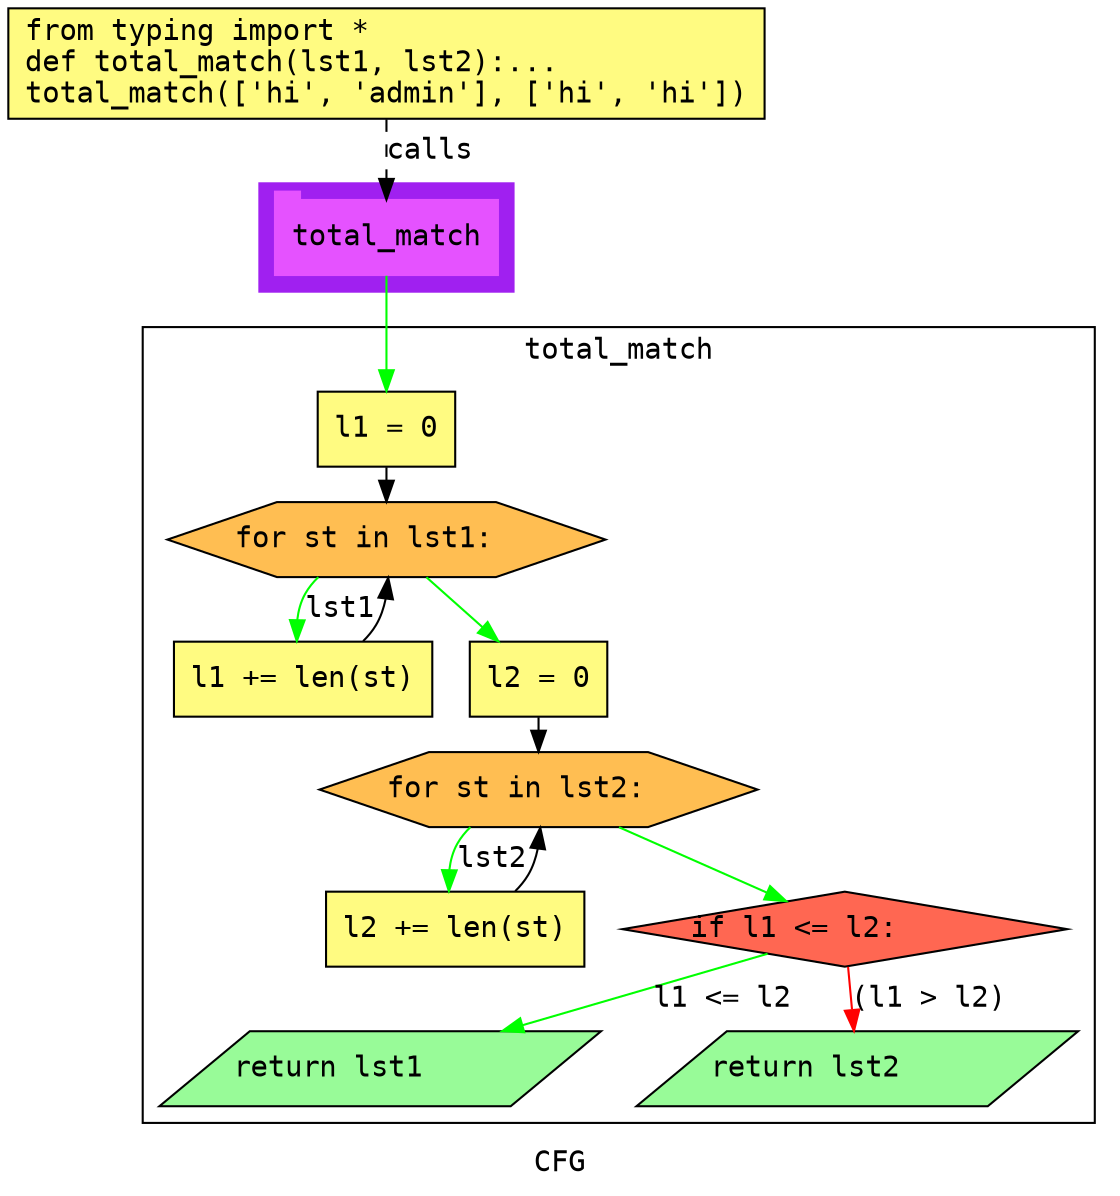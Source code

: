 digraph cluster782CFG {
	graph [bb="0,0,518.5,566",
		compound=True,
		fontname="DejaVu Sans Mono",
		label=CFG,
		lheight=0.21,
		lp="259.25,11.5",
		lwidth=0.35,
		pack=False,
		rankdir=TB,
		ranksep=0.02
	];
	node [fontname="DejaVu Sans Mono",
		label="\N"
	];
	edge [fontname="DejaVu Sans Mono"];
	subgraph cluster_1 {
		graph [bb="120.5,430,242.5,482",
			color=purple,
			compound=true,
			fontname="DejaVu Sans Mono",
			label="",
			rankdir=TB,
			ranksep=0.02,
			shape=tab,
			style=filled
		];
		node [fontname="DejaVu Sans Mono"];
		edge [fontname="DejaVu Sans Mono"];
		18	[color="#E552FF",
			height=0.5,
			label=total_match,
			linenum="[16]",
			pos="181.5,456",
			shape=tab,
			style=filled,
			width=1.4861];
	}
	subgraph cluster2total_match {
		graph [bb="68.5,31,510.5,413",
			compound=True,
			fontname="DejaVu Sans Mono",
			label=total_match,
			lheight=0.21,
			lp="289.5,401.5",
			lwidth=1.26,
			pack=False,
			rankdir=TB,
			ranksep=0.02
		];
		node [fontname="DejaVu Sans Mono"];
		edge [fontname="DejaVu Sans Mono"];
		subgraph cluster_5 {
			graph [color=purple,
				compound=true,
				fontname="DejaVu Sans Mono",
				label="",
				rankdir=TB,
				ranksep=0.02,
				shape=tab,
				style=filled
			];
			node [fontname="DejaVu Sans Mono"];
			edge [fontname="DejaVu Sans Mono"];
		}
		subgraph cluster_9 {
			graph [color=purple,
				compound=true,
				fontname="DejaVu Sans Mono",
				label="",
				rankdir=TB,
				ranksep=0.02,
				shape=tab,
				style=filled
			];
			node [fontname="DejaVu Sans Mono"];
			edge [fontname="DejaVu Sans Mono"];
		}
		3	[fillcolor="#FFFB81",
			height=0.5,
			label="l1 = 0\l",
			linenum="[3]",
			pos="181.5,364",
			shape=rectangle,
			style="filled,solid",
			width=0.91667];
		4	[fillcolor="#FFBE52",
			height=0.5,
			label="for st in lst1:\l",
			linenum="[4]",
			pos="181.5,311",
			shape=hexagon,
			style="filled,solid",
			width=2.9186];
		3 -> 4	[color=black,
			pos="e,181.5,329.25 181.5,345.73 181.5,343.66 181.5,341.5 181.5,339.32"];
		5	[fillcolor="#FFFB81",
			height=0.5,
			label="l1 += len(st)\l",
			linenum="[5]",
			pos="139.5,244",
			shape=rectangle,
			style="filled,solid",
			width=1.7222];
		4 -> 5	[color=green,
			label=lst1,
			lp="154.5,277.5",
			pos="e,134.6,262.34 143.77,292.77 141.33,290.47 139.18,287.89 137.5,285 135.3,281.21 134.3,276.87 134.05,272.47"];
		6	[fillcolor="#FFFB81",
			height=0.5,
			label="l2 = 0\l",
			linenum="[7]",
			pos="252.5,244",
			shape=rectangle,
			style="filled,solid",
			width=0.91667];
		4 -> 6	[color=green,
			pos="e,233.72,262.19 200.15,292.92 208.08,285.66 217.47,277.07 226.09,269.18"];
		5 -> 4	[color=black,
			pos="e,181.88,292.61 169.04,262.19 171.51,264.55 173.73,267.16 175.5,270 177.84,273.76 179.39,278.09 180.39,282.48"];
		8	[fillcolor="#FFBE52",
			height=0.5,
			label="for st in lst2:\l",
			linenum="[8]",
			pos="251.5,191",
			shape=hexagon,
			style="filled,solid",
			width=2.9186];
		6 -> 8	[color=black,
			pos="e,251.84,209.25 252.16,225.73 252.12,223.66 252.08,221.5 252.04,219.32"];
		9	[fillcolor="#FFFB81",
			height=0.5,
			label="l2 += len(st)\l",
			linenum="[9]",
			pos="208.5,124",
			shape=rectangle,
			style="filled,solid",
			width=1.7222];
		8 -> 9	[color=green,
			label=lst2,
			lp="224.5,157.5",
			pos="e,204.19,142.35 213.77,172.77 211.33,170.47 209.18,167.89 207.5,165 205.3,161.22 204.24,156.87 203.9,152.48"];
		10	[fillcolor="#FF6752",
			height=0.5,
			label="if l1 <= l2:\l",
			linenum="[11]",
			pos="395.5,124",
			shape=diamond,
			style="filled,solid",
			width=2.9617];
		8 -> 10	[color=green,
			pos="e,367.93,137.45 289.33,172.92 310.72,163.27 337.35,151.25 358.59,141.66"];
		9 -> 8	[color=black,
			pos="e,251.95,172.98 238.85,142.1 241.39,144.48 243.68,147.11 245.5,150 247.97,153.91 249.56,158.46 250.57,163.06"];
		12	[fillcolor="#98fb98",
			height=0.5,
			label="return lst1\l",
			linenum="[12]",
			pos="178.5,57",
			shape=parallelogram,
			style="filled,solid",
			width=2.8323];
		10 -> 12	[color=green,
			label="l1 <= l2",
			lp="339,90.5",
			pos="e,235.36,75.033 359.18,112.12 328.17,102.83 282.76,89.229 245.22,77.986"];
		14	[fillcolor="#98fb98",
			height=0.5,
			label="return lst2\l",
			linenum="[14]",
			pos="400.5,57",
			shape=parallelogram,
			style="filled,solid",
			width=2.8323];
		10 -> 14	[color=red,
			label="(l1 > l2)",
			lp="435,90.5",
			pos="e,399.18,75.19 396.81,105.92 397.29,99.702 397.85,92.5 398.38,85.6"];
	}
	1	[fillcolor="#FFFB81",
		height=0.73611,
		label="from typing import *\ldef total_match(lst1, lst2):...\ltotal_match(['hi', 'admin'], ['hi', 'hi'])\l",
		linenum="[1]",
		pos="181.5,539.5",
		shape=rectangle,
		style="filled,solid",
		width=5.0417];
	1 -> 18	[label=calls,
		lp="202.5,497.5",
		pos="e,181.5,474.13 181.5,512.71 181.5,503.66 181.5,493.47 181.5,484.3",
		style=dashed];
	18 -> 3	[color=green,
		pos="e,181.5,382.3 181.5,437.65 181.5,424.82 181.5,407.11 181.5,392.38"];
}

